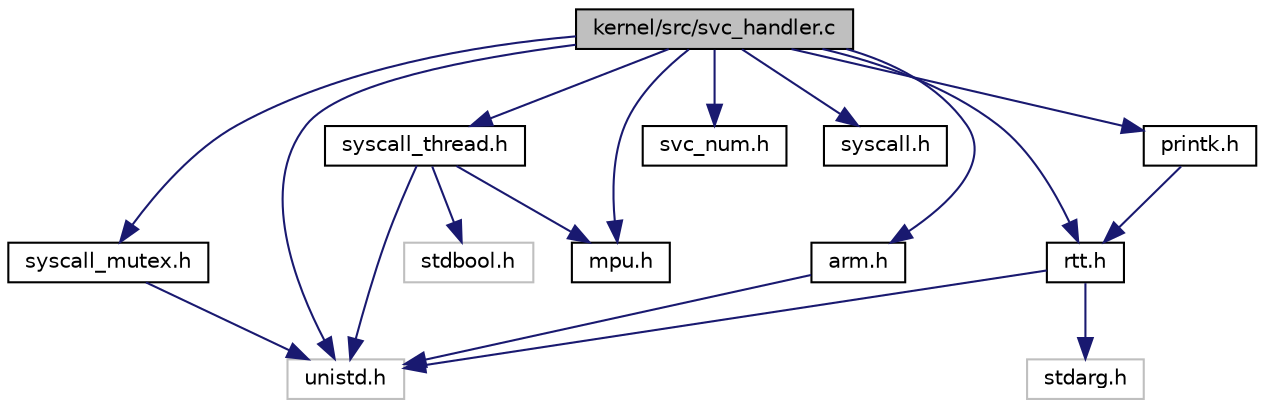 digraph "kernel/src/svc_handler.c"
{
 // LATEX_PDF_SIZE
  edge [fontname="Helvetica",fontsize="10",labelfontname="Helvetica",labelfontsize="10"];
  node [fontname="Helvetica",fontsize="10",shape=record];
  Node1 [label="kernel/src/svc_handler.c",height=0.2,width=0.4,color="black", fillcolor="grey75", style="filled", fontcolor="black",tooltip="implementation of basic and custom SVC calls"];
  Node1 -> Node2 [color="midnightblue",fontsize="10",style="solid",fontname="Helvetica"];
  Node2 [label="arm.h",height=0.2,width=0.4,color="black", fillcolor="white", style="filled",URL="$arm_8h.html",tooltip="Assembly wrappers for arm instructions."];
  Node2 -> Node3 [color="midnightblue",fontsize="10",style="solid",fontname="Helvetica"];
  Node3 [label="unistd.h",height=0.2,width=0.4,color="grey75", fillcolor="white", style="filled",tooltip=" "];
  Node1 -> Node4 [color="midnightblue",fontsize="10",style="solid",fontname="Helvetica"];
  Node4 [label="printk.h",height=0.2,width=0.4,color="black", fillcolor="white", style="filled",URL="$printk_8h.html",tooltip="formatted printing in kernel-space using rtt"];
  Node4 -> Node5 [color="midnightblue",fontsize="10",style="solid",fontname="Helvetica"];
  Node5 [label="rtt.h",height=0.2,width=0.4,color="black", fillcolor="white", style="filled",URL="$rtt_8h.html",tooltip="structs, defines, and prototypes for RTT"];
  Node5 -> Node3 [color="midnightblue",fontsize="10",style="solid",fontname="Helvetica"];
  Node5 -> Node6 [color="midnightblue",fontsize="10",style="solid",fontname="Helvetica"];
  Node6 [label="stdarg.h",height=0.2,width=0.4,color="grey75", fillcolor="white", style="filled",tooltip=" "];
  Node1 -> Node7 [color="midnightblue",fontsize="10",style="solid",fontname="Helvetica"];
  Node7 [label="svc_num.h",height=0.2,width=0.4,color="black", fillcolor="white", style="filled",URL="$svc__num_8h.html",tooltip="constant defines for svc calls for lab 4"];
  Node1 -> Node3 [color="midnightblue",fontsize="10",style="solid",fontname="Helvetica"];
  Node1 -> Node8 [color="midnightblue",fontsize="10",style="solid",fontname="Helvetica"];
  Node8 [label="syscall.h",height=0.2,width=0.4,color="black", fillcolor="white", style="filled",URL="$syscall_8h.html",tooltip="prototypes for base system calls for lab 4"];
  Node1 -> Node9 [color="midnightblue",fontsize="10",style="solid",fontname="Helvetica"];
  Node9 [label="syscall_thread.h",height=0.2,width=0.4,color="black", fillcolor="white", style="filled",URL="$syscall__thread_8h.html",tooltip="system calls to support thread library for lab 4"];
  Node9 -> Node3 [color="midnightblue",fontsize="10",style="solid",fontname="Helvetica"];
  Node9 -> Node10 [color="midnightblue",fontsize="10",style="solid",fontname="Helvetica"];
  Node10 [label="mpu.h",height=0.2,width=0.4,color="black", fillcolor="white", style="filled",URL="$mpu_8h.html",tooltip="prototypes for memory protection"];
  Node9 -> Node11 [color="midnightblue",fontsize="10",style="solid",fontname="Helvetica"];
  Node11 [label="stdbool.h",height=0.2,width=0.4,color="grey75", fillcolor="white", style="filled",tooltip=" "];
  Node1 -> Node5 [color="midnightblue",fontsize="10",style="solid",fontname="Helvetica"];
  Node1 -> Node10 [color="midnightblue",fontsize="10",style="solid",fontname="Helvetica"];
  Node1 -> Node12 [color="midnightblue",fontsize="10",style="solid",fontname="Helvetica"];
  Node12 [label="syscall_mutex.h",height=0.2,width=0.4,color="black", fillcolor="white", style="filled",URL="$syscall__mutex_8h_source.html",tooltip=" "];
  Node12 -> Node3 [color="midnightblue",fontsize="10",style="solid",fontname="Helvetica"];
}
